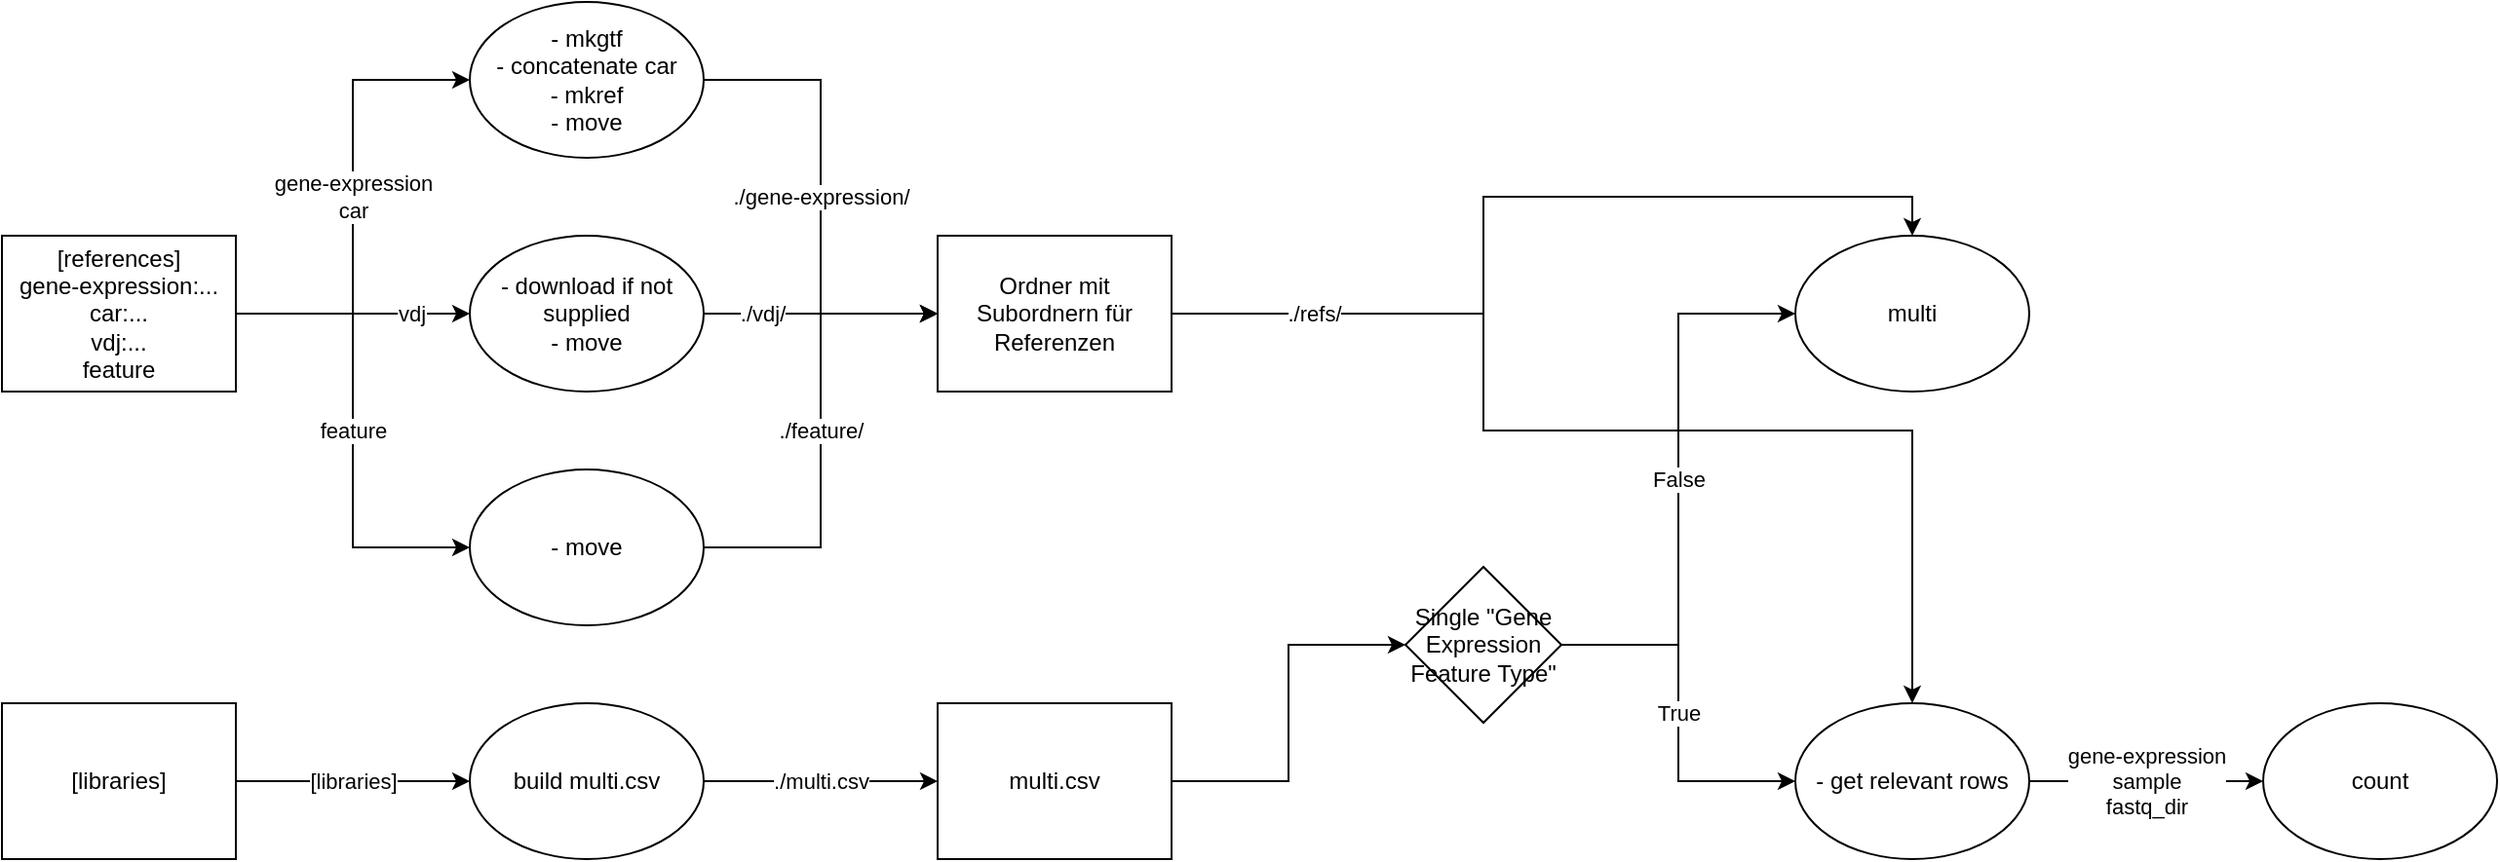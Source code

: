 <mxfile version="23.1.1" type="github">
  <diagram name="Seite-1" id="PHf67o4zkb2jvGBXX5_C">
    <mxGraphModel dx="1622" dy="893" grid="1" gridSize="10" guides="1" tooltips="1" connect="1" arrows="1" fold="1" page="1" pageScale="1" pageWidth="827" pageHeight="1169" math="0" shadow="0">
      <root>
        <mxCell id="0" />
        <mxCell id="1" parent="0" />
        <mxCell id="5I4CiGfEr1SlRJHMMUtc-52" style="edgeStyle=orthogonalEdgeStyle;rounded=0;orthogonalLoop=1;jettySize=auto;html=1;entryX=0.5;entryY=0;entryDx=0;entryDy=0;" edge="1" parent="1" source="5I4CiGfEr1SlRJHMMUtc-3" target="5I4CiGfEr1SlRJHMMUtc-45">
          <mxGeometry relative="1" as="geometry" />
        </mxCell>
        <mxCell id="5I4CiGfEr1SlRJHMMUtc-53" style="edgeStyle=orthogonalEdgeStyle;rounded=0;orthogonalLoop=1;jettySize=auto;html=1;entryX=0.5;entryY=0;entryDx=0;entryDy=0;" edge="1" parent="1" source="5I4CiGfEr1SlRJHMMUtc-3" target="5I4CiGfEr1SlRJHMMUtc-40">
          <mxGeometry relative="1" as="geometry">
            <Array as="points">
              <mxPoint x="800" y="200" />
              <mxPoint x="800" y="260" />
              <mxPoint x="1020" y="260" />
            </Array>
          </mxGeometry>
        </mxCell>
        <mxCell id="5I4CiGfEr1SlRJHMMUtc-57" value="./refs/" style="edgeLabel;html=1;align=center;verticalAlign=middle;resizable=0;points=[];" vertex="1" connectable="0" parent="5I4CiGfEr1SlRJHMMUtc-53">
          <mxGeometry x="-0.75" relative="1" as="geometry">
            <mxPoint as="offset" />
          </mxGeometry>
        </mxCell>
        <mxCell id="5I4CiGfEr1SlRJHMMUtc-3" value="Ordner mit Subordnern für Referenzen" style="rounded=0;whiteSpace=wrap;html=1;" vertex="1" parent="1">
          <mxGeometry x="520" y="160" width="120" height="80" as="geometry" />
        </mxCell>
        <mxCell id="5I4CiGfEr1SlRJHMMUtc-29" style="edgeStyle=orthogonalEdgeStyle;rounded=0;orthogonalLoop=1;jettySize=auto;html=1;entryX=0;entryY=0.5;entryDx=0;entryDy=0;" edge="1" parent="1" source="5I4CiGfEr1SlRJHMMUtc-7" target="5I4CiGfEr1SlRJHMMUtc-31">
          <mxGeometry relative="1" as="geometry">
            <mxPoint x="240" y="440" as="targetPoint" />
          </mxGeometry>
        </mxCell>
        <mxCell id="5I4CiGfEr1SlRJHMMUtc-30" value="[libraries]" style="edgeLabel;html=1;align=center;verticalAlign=middle;resizable=0;points=[];" vertex="1" connectable="0" parent="5I4CiGfEr1SlRJHMMUtc-29">
          <mxGeometry relative="1" as="geometry">
            <mxPoint as="offset" />
          </mxGeometry>
        </mxCell>
        <mxCell id="5I4CiGfEr1SlRJHMMUtc-7" value="[libraries]" style="rounded=0;whiteSpace=wrap;html=1;" vertex="1" parent="1">
          <mxGeometry x="40" y="400" width="120" height="80" as="geometry" />
        </mxCell>
        <mxCell id="5I4CiGfEr1SlRJHMMUtc-14" style="edgeStyle=orthogonalEdgeStyle;rounded=0;orthogonalLoop=1;jettySize=auto;html=1;entryX=0;entryY=0.5;entryDx=0;entryDy=0;" edge="1" parent="1" source="5I4CiGfEr1SlRJHMMUtc-9" target="5I4CiGfEr1SlRJHMMUtc-11">
          <mxGeometry relative="1" as="geometry" />
        </mxCell>
        <mxCell id="5I4CiGfEr1SlRJHMMUtc-15" value="gene-expression&lt;br&gt;car" style="edgeLabel;html=1;align=center;verticalAlign=middle;resizable=0;points=[];" vertex="1" connectable="0" parent="5I4CiGfEr1SlRJHMMUtc-14">
          <mxGeometry relative="1" as="geometry">
            <mxPoint as="offset" />
          </mxGeometry>
        </mxCell>
        <mxCell id="5I4CiGfEr1SlRJHMMUtc-16" style="edgeStyle=orthogonalEdgeStyle;rounded=0;orthogonalLoop=1;jettySize=auto;html=1;entryX=0;entryY=0.5;entryDx=0;entryDy=0;" edge="1" parent="1" source="5I4CiGfEr1SlRJHMMUtc-9" target="5I4CiGfEr1SlRJHMMUtc-12">
          <mxGeometry relative="1" as="geometry" />
        </mxCell>
        <mxCell id="5I4CiGfEr1SlRJHMMUtc-17" value="vdj" style="edgeLabel;html=1;align=center;verticalAlign=middle;resizable=0;points=[];" vertex="1" connectable="0" parent="5I4CiGfEr1SlRJHMMUtc-16">
          <mxGeometry x="0.5" relative="1" as="geometry">
            <mxPoint as="offset" />
          </mxGeometry>
        </mxCell>
        <mxCell id="5I4CiGfEr1SlRJHMMUtc-18" style="edgeStyle=orthogonalEdgeStyle;rounded=0;orthogonalLoop=1;jettySize=auto;html=1;entryX=0;entryY=0.5;entryDx=0;entryDy=0;" edge="1" parent="1" source="5I4CiGfEr1SlRJHMMUtc-9" target="5I4CiGfEr1SlRJHMMUtc-13">
          <mxGeometry relative="1" as="geometry" />
        </mxCell>
        <mxCell id="5I4CiGfEr1SlRJHMMUtc-19" value="feature" style="edgeLabel;html=1;align=center;verticalAlign=middle;resizable=0;points=[];" vertex="1" connectable="0" parent="5I4CiGfEr1SlRJHMMUtc-18">
          <mxGeometry relative="1" as="geometry">
            <mxPoint as="offset" />
          </mxGeometry>
        </mxCell>
        <mxCell id="5I4CiGfEr1SlRJHMMUtc-9" value="[references]&lt;br&gt;gene-expression:...&lt;br&gt;car:...&lt;br&gt;vdj:...&lt;br&gt;feature&lt;br&gt;" style="rounded=0;whiteSpace=wrap;html=1;" vertex="1" parent="1">
          <mxGeometry x="40" y="160" width="120" height="80" as="geometry" />
        </mxCell>
        <mxCell id="5I4CiGfEr1SlRJHMMUtc-23" style="edgeStyle=orthogonalEdgeStyle;rounded=0;orthogonalLoop=1;jettySize=auto;html=1;entryX=0;entryY=0.5;entryDx=0;entryDy=0;" edge="1" parent="1" source="5I4CiGfEr1SlRJHMMUtc-11" target="5I4CiGfEr1SlRJHMMUtc-3">
          <mxGeometry relative="1" as="geometry" />
        </mxCell>
        <mxCell id="5I4CiGfEr1SlRJHMMUtc-26" value="./gene-expression/" style="edgeLabel;html=1;align=center;verticalAlign=middle;resizable=0;points=[];" vertex="1" connectable="0" parent="5I4CiGfEr1SlRJHMMUtc-23">
          <mxGeometry relative="1" as="geometry">
            <mxPoint as="offset" />
          </mxGeometry>
        </mxCell>
        <mxCell id="5I4CiGfEr1SlRJHMMUtc-11" value="- mkgtf&lt;br&gt;- concatenate car&lt;br&gt;- mkref&lt;br&gt;- move" style="ellipse;whiteSpace=wrap;html=1;" vertex="1" parent="1">
          <mxGeometry x="280" y="40" width="120" height="80" as="geometry" />
        </mxCell>
        <mxCell id="5I4CiGfEr1SlRJHMMUtc-22" style="edgeStyle=orthogonalEdgeStyle;rounded=0;orthogonalLoop=1;jettySize=auto;html=1;entryX=0;entryY=0.5;entryDx=0;entryDy=0;" edge="1" parent="1" source="5I4CiGfEr1SlRJHMMUtc-12" target="5I4CiGfEr1SlRJHMMUtc-3">
          <mxGeometry relative="1" as="geometry" />
        </mxCell>
        <mxCell id="5I4CiGfEr1SlRJHMMUtc-25" value="./vdj/" style="edgeLabel;html=1;align=center;verticalAlign=middle;resizable=0;points=[];" vertex="1" connectable="0" parent="5I4CiGfEr1SlRJHMMUtc-22">
          <mxGeometry x="-0.5" relative="1" as="geometry">
            <mxPoint as="offset" />
          </mxGeometry>
        </mxCell>
        <mxCell id="5I4CiGfEr1SlRJHMMUtc-12" value="- download if not supplied&lt;br&gt;- move" style="ellipse;whiteSpace=wrap;html=1;" vertex="1" parent="1">
          <mxGeometry x="280" y="160" width="120" height="80" as="geometry" />
        </mxCell>
        <mxCell id="5I4CiGfEr1SlRJHMMUtc-21" style="edgeStyle=orthogonalEdgeStyle;rounded=0;orthogonalLoop=1;jettySize=auto;html=1;entryX=0;entryY=0.5;entryDx=0;entryDy=0;" edge="1" parent="1" source="5I4CiGfEr1SlRJHMMUtc-13" target="5I4CiGfEr1SlRJHMMUtc-3">
          <mxGeometry relative="1" as="geometry" />
        </mxCell>
        <mxCell id="5I4CiGfEr1SlRJHMMUtc-24" value="./feature/" style="edgeLabel;html=1;align=center;verticalAlign=middle;resizable=0;points=[];" vertex="1" connectable="0" parent="5I4CiGfEr1SlRJHMMUtc-21">
          <mxGeometry relative="1" as="geometry">
            <mxPoint as="offset" />
          </mxGeometry>
        </mxCell>
        <mxCell id="5I4CiGfEr1SlRJHMMUtc-13" value="- move" style="ellipse;whiteSpace=wrap;html=1;" vertex="1" parent="1">
          <mxGeometry x="280" y="280" width="120" height="80" as="geometry" />
        </mxCell>
        <mxCell id="5I4CiGfEr1SlRJHMMUtc-33" style="edgeStyle=orthogonalEdgeStyle;rounded=0;orthogonalLoop=1;jettySize=auto;html=1;entryX=0;entryY=0.5;entryDx=0;entryDy=0;" edge="1" parent="1" source="5I4CiGfEr1SlRJHMMUtc-31" target="5I4CiGfEr1SlRJHMMUtc-32">
          <mxGeometry relative="1" as="geometry" />
        </mxCell>
        <mxCell id="5I4CiGfEr1SlRJHMMUtc-34" value="./multi.csv" style="edgeLabel;html=1;align=center;verticalAlign=middle;resizable=0;points=[];" vertex="1" connectable="0" parent="5I4CiGfEr1SlRJHMMUtc-33">
          <mxGeometry relative="1" as="geometry">
            <mxPoint as="offset" />
          </mxGeometry>
        </mxCell>
        <mxCell id="5I4CiGfEr1SlRJHMMUtc-31" value="build multi.csv" style="ellipse;whiteSpace=wrap;html=1;" vertex="1" parent="1">
          <mxGeometry x="280" y="400" width="120" height="80" as="geometry" />
        </mxCell>
        <mxCell id="5I4CiGfEr1SlRJHMMUtc-41" style="edgeStyle=orthogonalEdgeStyle;rounded=0;orthogonalLoop=1;jettySize=auto;html=1;entryX=0;entryY=0.5;entryDx=0;entryDy=0;" edge="1" parent="1" source="5I4CiGfEr1SlRJHMMUtc-32" target="5I4CiGfEr1SlRJHMMUtc-38">
          <mxGeometry relative="1" as="geometry" />
        </mxCell>
        <mxCell id="5I4CiGfEr1SlRJHMMUtc-32" value="multi.csv" style="rounded=0;whiteSpace=wrap;html=1;" vertex="1" parent="1">
          <mxGeometry x="520" y="400" width="120" height="80" as="geometry" />
        </mxCell>
        <mxCell id="5I4CiGfEr1SlRJHMMUtc-42" style="edgeStyle=orthogonalEdgeStyle;rounded=0;orthogonalLoop=1;jettySize=auto;html=1;entryX=0;entryY=0.5;entryDx=0;entryDy=0;" edge="1" parent="1" source="5I4CiGfEr1SlRJHMMUtc-38" target="5I4CiGfEr1SlRJHMMUtc-40">
          <mxGeometry relative="1" as="geometry" />
        </mxCell>
        <mxCell id="5I4CiGfEr1SlRJHMMUtc-43" value="True" style="edgeLabel;html=1;align=center;verticalAlign=middle;resizable=0;points=[];" vertex="1" connectable="0" parent="5I4CiGfEr1SlRJHMMUtc-42">
          <mxGeometry relative="1" as="geometry">
            <mxPoint as="offset" />
          </mxGeometry>
        </mxCell>
        <mxCell id="5I4CiGfEr1SlRJHMMUtc-46" style="edgeStyle=orthogonalEdgeStyle;rounded=0;orthogonalLoop=1;jettySize=auto;html=1;entryX=0;entryY=0.5;entryDx=0;entryDy=0;" edge="1" parent="1" source="5I4CiGfEr1SlRJHMMUtc-38" target="5I4CiGfEr1SlRJHMMUtc-45">
          <mxGeometry relative="1" as="geometry" />
        </mxCell>
        <mxCell id="5I4CiGfEr1SlRJHMMUtc-47" value="False" style="edgeLabel;html=1;align=center;verticalAlign=middle;resizable=0;points=[];" vertex="1" connectable="0" parent="5I4CiGfEr1SlRJHMMUtc-46">
          <mxGeometry relative="1" as="geometry">
            <mxPoint as="offset" />
          </mxGeometry>
        </mxCell>
        <mxCell id="5I4CiGfEr1SlRJHMMUtc-38" value="Single &quot;Gene Expression Feature Type&quot;" style="rhombus;whiteSpace=wrap;html=1;" vertex="1" parent="1">
          <mxGeometry x="760" y="330" width="80" height="80" as="geometry" />
        </mxCell>
        <mxCell id="5I4CiGfEr1SlRJHMMUtc-59" style="edgeStyle=orthogonalEdgeStyle;rounded=0;orthogonalLoop=1;jettySize=auto;html=1;entryX=0;entryY=0.5;entryDx=0;entryDy=0;" edge="1" parent="1" source="5I4CiGfEr1SlRJHMMUtc-40" target="5I4CiGfEr1SlRJHMMUtc-58">
          <mxGeometry relative="1" as="geometry" />
        </mxCell>
        <mxCell id="5I4CiGfEr1SlRJHMMUtc-60" value="gene-expression&lt;br&gt;sample&lt;br&gt;fastq_dir" style="edgeLabel;html=1;align=center;verticalAlign=middle;resizable=0;points=[];" vertex="1" connectable="0" parent="5I4CiGfEr1SlRJHMMUtc-59">
          <mxGeometry relative="1" as="geometry">
            <mxPoint as="offset" />
          </mxGeometry>
        </mxCell>
        <mxCell id="5I4CiGfEr1SlRJHMMUtc-40" value="- get relevant rows" style="ellipse;whiteSpace=wrap;html=1;" vertex="1" parent="1">
          <mxGeometry x="960" y="400" width="120" height="80" as="geometry" />
        </mxCell>
        <mxCell id="5I4CiGfEr1SlRJHMMUtc-45" value="multi" style="ellipse;whiteSpace=wrap;html=1;" vertex="1" parent="1">
          <mxGeometry x="960" y="160" width="120" height="80" as="geometry" />
        </mxCell>
        <mxCell id="5I4CiGfEr1SlRJHMMUtc-58" value="count" style="ellipse;whiteSpace=wrap;html=1;" vertex="1" parent="1">
          <mxGeometry x="1200" y="400" width="120" height="80" as="geometry" />
        </mxCell>
      </root>
    </mxGraphModel>
  </diagram>
</mxfile>
